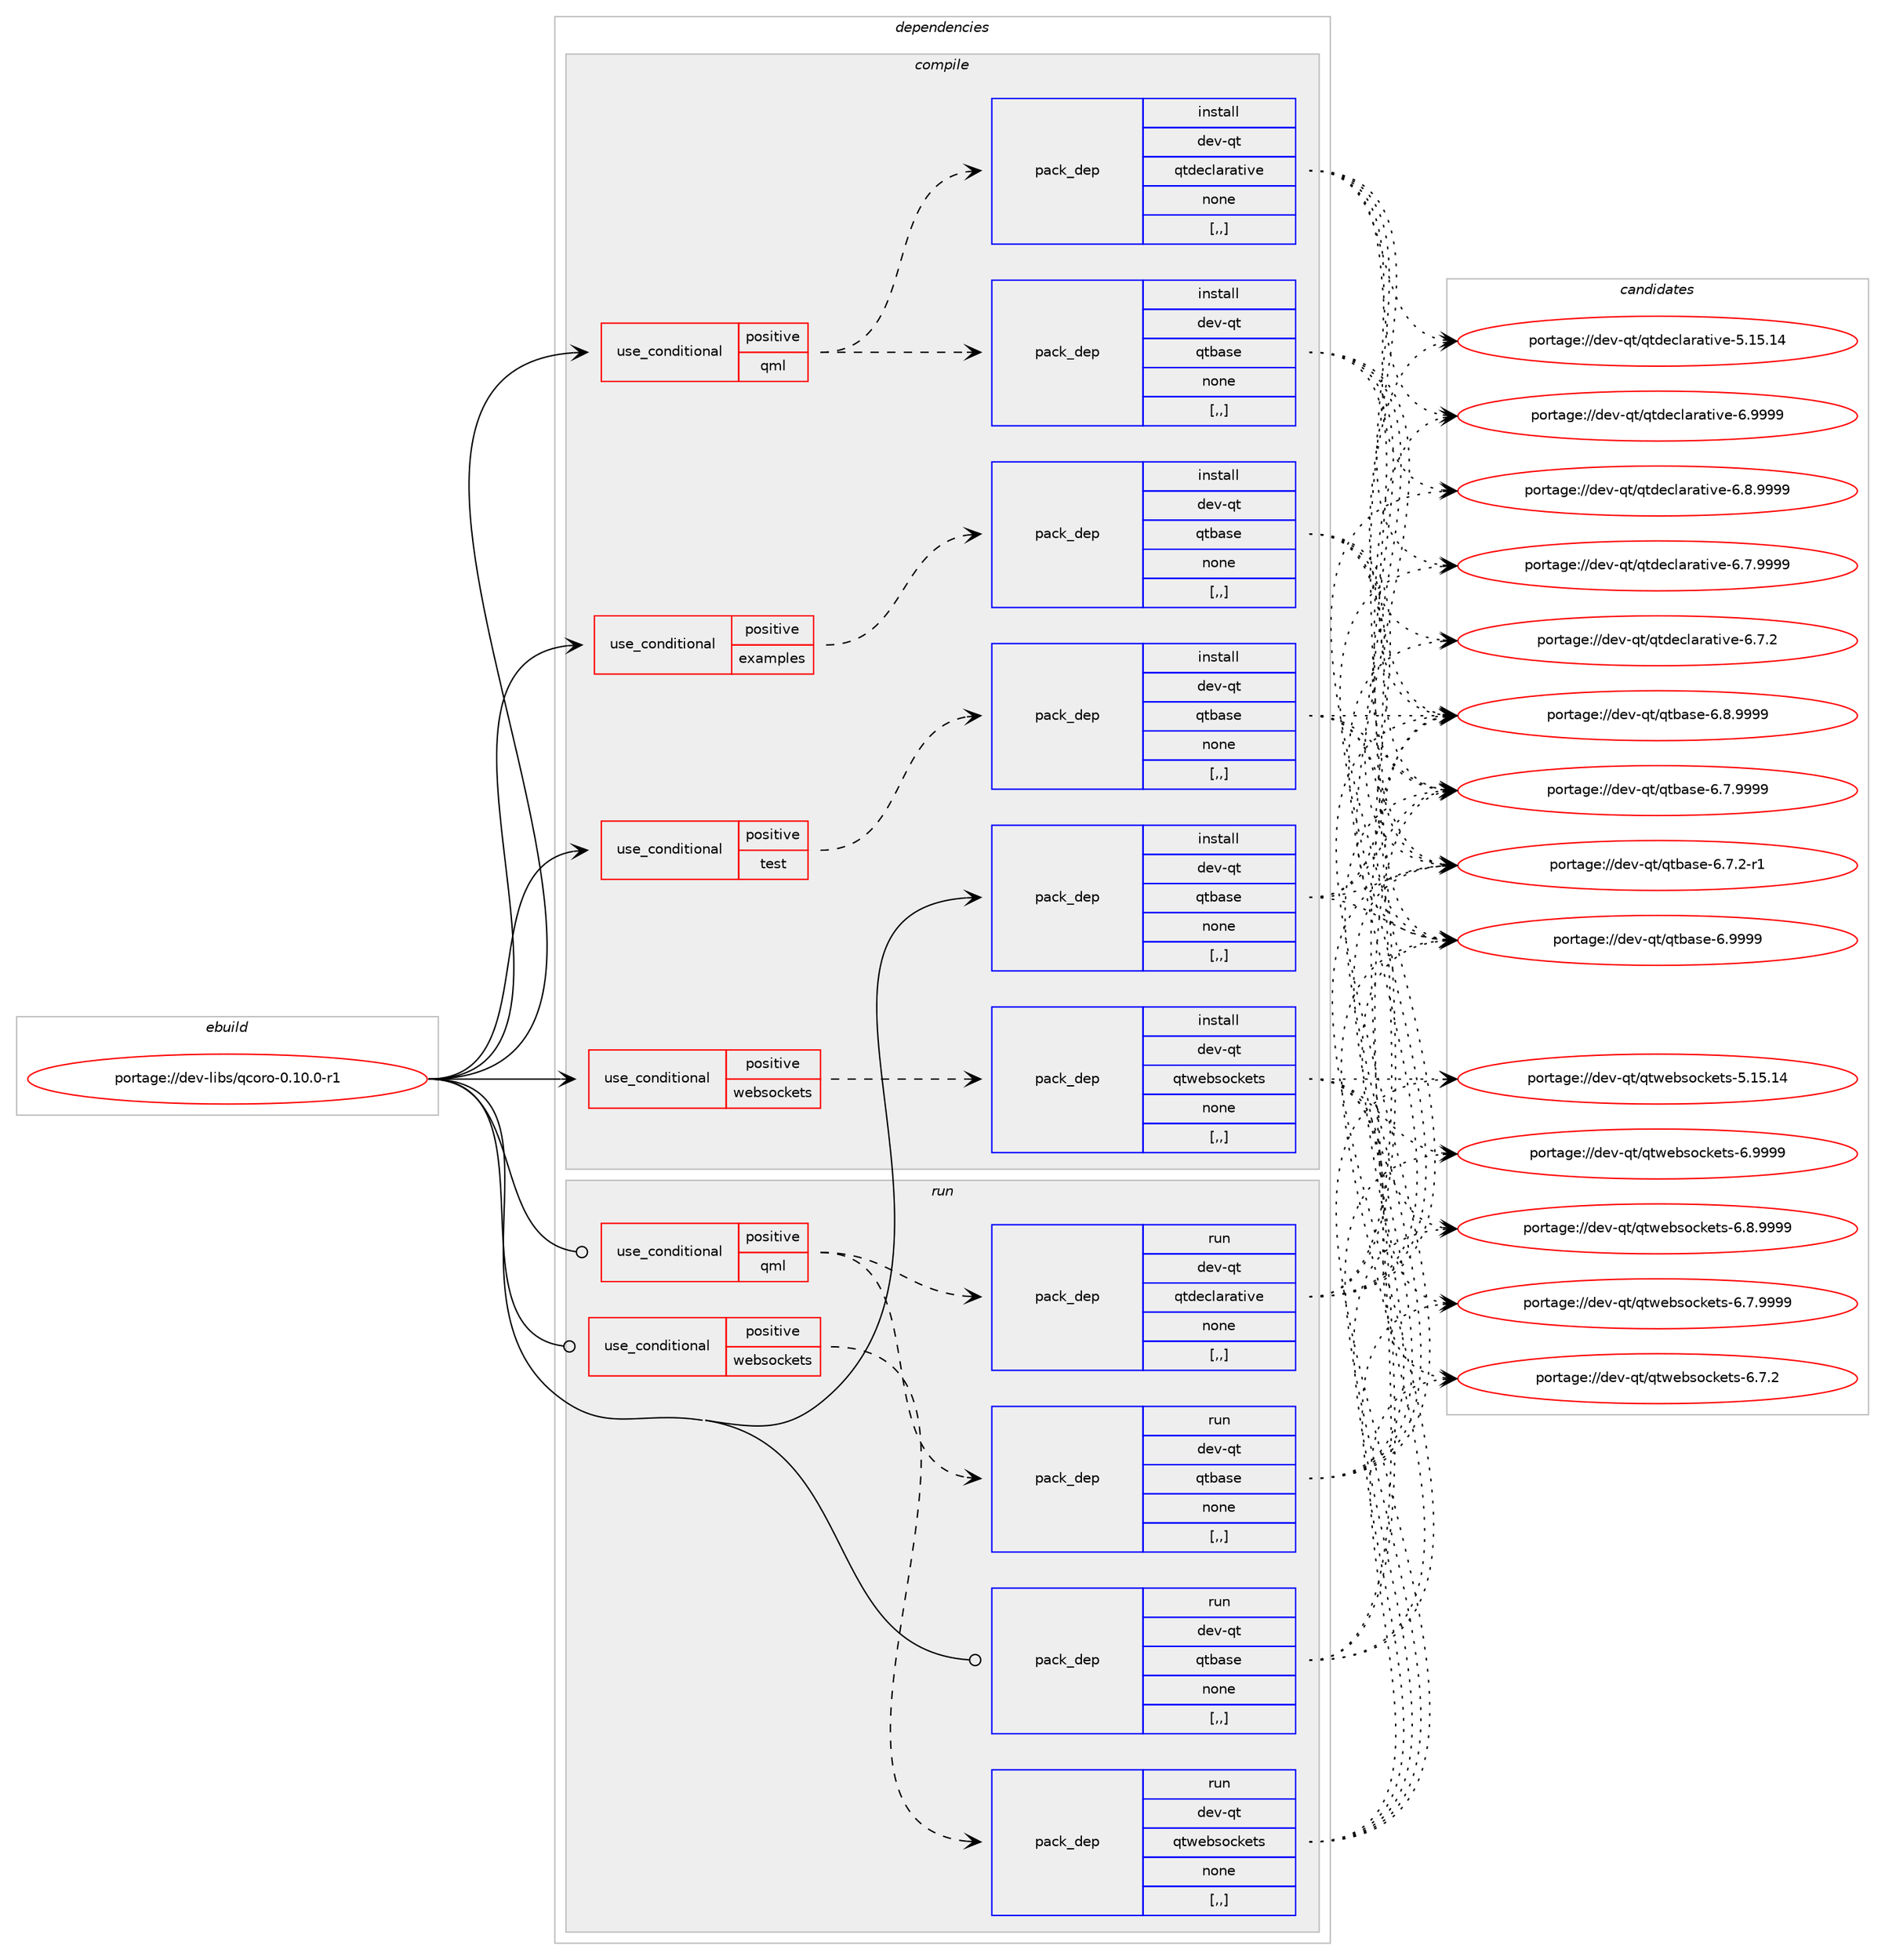 digraph prolog {

# *************
# Graph options
# *************

newrank=true;
concentrate=true;
compound=true;
graph [rankdir=LR,fontname=Helvetica,fontsize=10,ranksep=1.5];#, ranksep=2.5, nodesep=0.2];
edge  [arrowhead=vee];
node  [fontname=Helvetica,fontsize=10];

# **********
# The ebuild
# **********

subgraph cluster_leftcol {
color=gray;
label=<<i>ebuild</i>>;
id [label="portage://dev-libs/qcoro-0.10.0-r1", color=red, width=4, href="../dev-libs/qcoro-0.10.0-r1.svg"];
}

# ****************
# The dependencies
# ****************

subgraph cluster_midcol {
color=gray;
label=<<i>dependencies</i>>;
subgraph cluster_compile {
fillcolor="#eeeeee";
style=filled;
label=<<i>compile</i>>;
subgraph cond28088 {
dependency113621 [label=<<TABLE BORDER="0" CELLBORDER="1" CELLSPACING="0" CELLPADDING="4"><TR><TD ROWSPAN="3" CELLPADDING="10">use_conditional</TD></TR><TR><TD>positive</TD></TR><TR><TD>examples</TD></TR></TABLE>>, shape=none, color=red];
subgraph pack84334 {
dependency113622 [label=<<TABLE BORDER="0" CELLBORDER="1" CELLSPACING="0" CELLPADDING="4" WIDTH="220"><TR><TD ROWSPAN="6" CELLPADDING="30">pack_dep</TD></TR><TR><TD WIDTH="110">install</TD></TR><TR><TD>dev-qt</TD></TR><TR><TD>qtbase</TD></TR><TR><TD>none</TD></TR><TR><TD>[,,]</TD></TR></TABLE>>, shape=none, color=blue];
}
dependency113621:e -> dependency113622:w [weight=20,style="dashed",arrowhead="vee"];
}
id:e -> dependency113621:w [weight=20,style="solid",arrowhead="vee"];
subgraph cond28089 {
dependency113623 [label=<<TABLE BORDER="0" CELLBORDER="1" CELLSPACING="0" CELLPADDING="4"><TR><TD ROWSPAN="3" CELLPADDING="10">use_conditional</TD></TR><TR><TD>positive</TD></TR><TR><TD>qml</TD></TR></TABLE>>, shape=none, color=red];
subgraph pack84335 {
dependency113624 [label=<<TABLE BORDER="0" CELLBORDER="1" CELLSPACING="0" CELLPADDING="4" WIDTH="220"><TR><TD ROWSPAN="6" CELLPADDING="30">pack_dep</TD></TR><TR><TD WIDTH="110">install</TD></TR><TR><TD>dev-qt</TD></TR><TR><TD>qtbase</TD></TR><TR><TD>none</TD></TR><TR><TD>[,,]</TD></TR></TABLE>>, shape=none, color=blue];
}
dependency113623:e -> dependency113624:w [weight=20,style="dashed",arrowhead="vee"];
subgraph pack84336 {
dependency113625 [label=<<TABLE BORDER="0" CELLBORDER="1" CELLSPACING="0" CELLPADDING="4" WIDTH="220"><TR><TD ROWSPAN="6" CELLPADDING="30">pack_dep</TD></TR><TR><TD WIDTH="110">install</TD></TR><TR><TD>dev-qt</TD></TR><TR><TD>qtdeclarative</TD></TR><TR><TD>none</TD></TR><TR><TD>[,,]</TD></TR></TABLE>>, shape=none, color=blue];
}
dependency113623:e -> dependency113625:w [weight=20,style="dashed",arrowhead="vee"];
}
id:e -> dependency113623:w [weight=20,style="solid",arrowhead="vee"];
subgraph cond28090 {
dependency113626 [label=<<TABLE BORDER="0" CELLBORDER="1" CELLSPACING="0" CELLPADDING="4"><TR><TD ROWSPAN="3" CELLPADDING="10">use_conditional</TD></TR><TR><TD>positive</TD></TR><TR><TD>test</TD></TR></TABLE>>, shape=none, color=red];
subgraph pack84337 {
dependency113627 [label=<<TABLE BORDER="0" CELLBORDER="1" CELLSPACING="0" CELLPADDING="4" WIDTH="220"><TR><TD ROWSPAN="6" CELLPADDING="30">pack_dep</TD></TR><TR><TD WIDTH="110">install</TD></TR><TR><TD>dev-qt</TD></TR><TR><TD>qtbase</TD></TR><TR><TD>none</TD></TR><TR><TD>[,,]</TD></TR></TABLE>>, shape=none, color=blue];
}
dependency113626:e -> dependency113627:w [weight=20,style="dashed",arrowhead="vee"];
}
id:e -> dependency113626:w [weight=20,style="solid",arrowhead="vee"];
subgraph cond28091 {
dependency113628 [label=<<TABLE BORDER="0" CELLBORDER="1" CELLSPACING="0" CELLPADDING="4"><TR><TD ROWSPAN="3" CELLPADDING="10">use_conditional</TD></TR><TR><TD>positive</TD></TR><TR><TD>websockets</TD></TR></TABLE>>, shape=none, color=red];
subgraph pack84338 {
dependency113629 [label=<<TABLE BORDER="0" CELLBORDER="1" CELLSPACING="0" CELLPADDING="4" WIDTH="220"><TR><TD ROWSPAN="6" CELLPADDING="30">pack_dep</TD></TR><TR><TD WIDTH="110">install</TD></TR><TR><TD>dev-qt</TD></TR><TR><TD>qtwebsockets</TD></TR><TR><TD>none</TD></TR><TR><TD>[,,]</TD></TR></TABLE>>, shape=none, color=blue];
}
dependency113628:e -> dependency113629:w [weight=20,style="dashed",arrowhead="vee"];
}
id:e -> dependency113628:w [weight=20,style="solid",arrowhead="vee"];
subgraph pack84339 {
dependency113630 [label=<<TABLE BORDER="0" CELLBORDER="1" CELLSPACING="0" CELLPADDING="4" WIDTH="220"><TR><TD ROWSPAN="6" CELLPADDING="30">pack_dep</TD></TR><TR><TD WIDTH="110">install</TD></TR><TR><TD>dev-qt</TD></TR><TR><TD>qtbase</TD></TR><TR><TD>none</TD></TR><TR><TD>[,,]</TD></TR></TABLE>>, shape=none, color=blue];
}
id:e -> dependency113630:w [weight=20,style="solid",arrowhead="vee"];
}
subgraph cluster_compileandrun {
fillcolor="#eeeeee";
style=filled;
label=<<i>compile and run</i>>;
}
subgraph cluster_run {
fillcolor="#eeeeee";
style=filled;
label=<<i>run</i>>;
subgraph cond28092 {
dependency113631 [label=<<TABLE BORDER="0" CELLBORDER="1" CELLSPACING="0" CELLPADDING="4"><TR><TD ROWSPAN="3" CELLPADDING="10">use_conditional</TD></TR><TR><TD>positive</TD></TR><TR><TD>qml</TD></TR></TABLE>>, shape=none, color=red];
subgraph pack84340 {
dependency113632 [label=<<TABLE BORDER="0" CELLBORDER="1" CELLSPACING="0" CELLPADDING="4" WIDTH="220"><TR><TD ROWSPAN="6" CELLPADDING="30">pack_dep</TD></TR><TR><TD WIDTH="110">run</TD></TR><TR><TD>dev-qt</TD></TR><TR><TD>qtbase</TD></TR><TR><TD>none</TD></TR><TR><TD>[,,]</TD></TR></TABLE>>, shape=none, color=blue];
}
dependency113631:e -> dependency113632:w [weight=20,style="dashed",arrowhead="vee"];
subgraph pack84341 {
dependency113633 [label=<<TABLE BORDER="0" CELLBORDER="1" CELLSPACING="0" CELLPADDING="4" WIDTH="220"><TR><TD ROWSPAN="6" CELLPADDING="30">pack_dep</TD></TR><TR><TD WIDTH="110">run</TD></TR><TR><TD>dev-qt</TD></TR><TR><TD>qtdeclarative</TD></TR><TR><TD>none</TD></TR><TR><TD>[,,]</TD></TR></TABLE>>, shape=none, color=blue];
}
dependency113631:e -> dependency113633:w [weight=20,style="dashed",arrowhead="vee"];
}
id:e -> dependency113631:w [weight=20,style="solid",arrowhead="odot"];
subgraph cond28093 {
dependency113634 [label=<<TABLE BORDER="0" CELLBORDER="1" CELLSPACING="0" CELLPADDING="4"><TR><TD ROWSPAN="3" CELLPADDING="10">use_conditional</TD></TR><TR><TD>positive</TD></TR><TR><TD>websockets</TD></TR></TABLE>>, shape=none, color=red];
subgraph pack84342 {
dependency113635 [label=<<TABLE BORDER="0" CELLBORDER="1" CELLSPACING="0" CELLPADDING="4" WIDTH="220"><TR><TD ROWSPAN="6" CELLPADDING="30">pack_dep</TD></TR><TR><TD WIDTH="110">run</TD></TR><TR><TD>dev-qt</TD></TR><TR><TD>qtwebsockets</TD></TR><TR><TD>none</TD></TR><TR><TD>[,,]</TD></TR></TABLE>>, shape=none, color=blue];
}
dependency113634:e -> dependency113635:w [weight=20,style="dashed",arrowhead="vee"];
}
id:e -> dependency113634:w [weight=20,style="solid",arrowhead="odot"];
subgraph pack84343 {
dependency113636 [label=<<TABLE BORDER="0" CELLBORDER="1" CELLSPACING="0" CELLPADDING="4" WIDTH="220"><TR><TD ROWSPAN="6" CELLPADDING="30">pack_dep</TD></TR><TR><TD WIDTH="110">run</TD></TR><TR><TD>dev-qt</TD></TR><TR><TD>qtbase</TD></TR><TR><TD>none</TD></TR><TR><TD>[,,]</TD></TR></TABLE>>, shape=none, color=blue];
}
id:e -> dependency113636:w [weight=20,style="solid",arrowhead="odot"];
}
}

# **************
# The candidates
# **************

subgraph cluster_choices {
rank=same;
color=gray;
label=<<i>candidates</i>>;

subgraph choice84334 {
color=black;
nodesep=1;
choice1001011184511311647113116989711510145544657575757 [label="portage://dev-qt/qtbase-6.9999", color=red, width=4,href="../dev-qt/qtbase-6.9999.svg"];
choice10010111845113116471131169897115101455446564657575757 [label="portage://dev-qt/qtbase-6.8.9999", color=red, width=4,href="../dev-qt/qtbase-6.8.9999.svg"];
choice10010111845113116471131169897115101455446554657575757 [label="portage://dev-qt/qtbase-6.7.9999", color=red, width=4,href="../dev-qt/qtbase-6.7.9999.svg"];
choice100101118451131164711311698971151014554465546504511449 [label="portage://dev-qt/qtbase-6.7.2-r1", color=red, width=4,href="../dev-qt/qtbase-6.7.2-r1.svg"];
dependency113622:e -> choice1001011184511311647113116989711510145544657575757:w [style=dotted,weight="100"];
dependency113622:e -> choice10010111845113116471131169897115101455446564657575757:w [style=dotted,weight="100"];
dependency113622:e -> choice10010111845113116471131169897115101455446554657575757:w [style=dotted,weight="100"];
dependency113622:e -> choice100101118451131164711311698971151014554465546504511449:w [style=dotted,weight="100"];
}
subgraph choice84335 {
color=black;
nodesep=1;
choice1001011184511311647113116989711510145544657575757 [label="portage://dev-qt/qtbase-6.9999", color=red, width=4,href="../dev-qt/qtbase-6.9999.svg"];
choice10010111845113116471131169897115101455446564657575757 [label="portage://dev-qt/qtbase-6.8.9999", color=red, width=4,href="../dev-qt/qtbase-6.8.9999.svg"];
choice10010111845113116471131169897115101455446554657575757 [label="portage://dev-qt/qtbase-6.7.9999", color=red, width=4,href="../dev-qt/qtbase-6.7.9999.svg"];
choice100101118451131164711311698971151014554465546504511449 [label="portage://dev-qt/qtbase-6.7.2-r1", color=red, width=4,href="../dev-qt/qtbase-6.7.2-r1.svg"];
dependency113624:e -> choice1001011184511311647113116989711510145544657575757:w [style=dotted,weight="100"];
dependency113624:e -> choice10010111845113116471131169897115101455446564657575757:w [style=dotted,weight="100"];
dependency113624:e -> choice10010111845113116471131169897115101455446554657575757:w [style=dotted,weight="100"];
dependency113624:e -> choice100101118451131164711311698971151014554465546504511449:w [style=dotted,weight="100"];
}
subgraph choice84336 {
color=black;
nodesep=1;
choice100101118451131164711311610010199108971149711610511810145544657575757 [label="portage://dev-qt/qtdeclarative-6.9999", color=red, width=4,href="../dev-qt/qtdeclarative-6.9999.svg"];
choice1001011184511311647113116100101991089711497116105118101455446564657575757 [label="portage://dev-qt/qtdeclarative-6.8.9999", color=red, width=4,href="../dev-qt/qtdeclarative-6.8.9999.svg"];
choice1001011184511311647113116100101991089711497116105118101455446554657575757 [label="portage://dev-qt/qtdeclarative-6.7.9999", color=red, width=4,href="../dev-qt/qtdeclarative-6.7.9999.svg"];
choice1001011184511311647113116100101991089711497116105118101455446554650 [label="portage://dev-qt/qtdeclarative-6.7.2", color=red, width=4,href="../dev-qt/qtdeclarative-6.7.2.svg"];
choice10010111845113116471131161001019910897114971161051181014553464953464952 [label="portage://dev-qt/qtdeclarative-5.15.14", color=red, width=4,href="../dev-qt/qtdeclarative-5.15.14.svg"];
dependency113625:e -> choice100101118451131164711311610010199108971149711610511810145544657575757:w [style=dotted,weight="100"];
dependency113625:e -> choice1001011184511311647113116100101991089711497116105118101455446564657575757:w [style=dotted,weight="100"];
dependency113625:e -> choice1001011184511311647113116100101991089711497116105118101455446554657575757:w [style=dotted,weight="100"];
dependency113625:e -> choice1001011184511311647113116100101991089711497116105118101455446554650:w [style=dotted,weight="100"];
dependency113625:e -> choice10010111845113116471131161001019910897114971161051181014553464953464952:w [style=dotted,weight="100"];
}
subgraph choice84337 {
color=black;
nodesep=1;
choice1001011184511311647113116989711510145544657575757 [label="portage://dev-qt/qtbase-6.9999", color=red, width=4,href="../dev-qt/qtbase-6.9999.svg"];
choice10010111845113116471131169897115101455446564657575757 [label="portage://dev-qt/qtbase-6.8.9999", color=red, width=4,href="../dev-qt/qtbase-6.8.9999.svg"];
choice10010111845113116471131169897115101455446554657575757 [label="portage://dev-qt/qtbase-6.7.9999", color=red, width=4,href="../dev-qt/qtbase-6.7.9999.svg"];
choice100101118451131164711311698971151014554465546504511449 [label="portage://dev-qt/qtbase-6.7.2-r1", color=red, width=4,href="../dev-qt/qtbase-6.7.2-r1.svg"];
dependency113627:e -> choice1001011184511311647113116989711510145544657575757:w [style=dotted,weight="100"];
dependency113627:e -> choice10010111845113116471131169897115101455446564657575757:w [style=dotted,weight="100"];
dependency113627:e -> choice10010111845113116471131169897115101455446554657575757:w [style=dotted,weight="100"];
dependency113627:e -> choice100101118451131164711311698971151014554465546504511449:w [style=dotted,weight="100"];
}
subgraph choice84338 {
color=black;
nodesep=1;
choice1001011184511311647113116119101981151119910710111611545544657575757 [label="portage://dev-qt/qtwebsockets-6.9999", color=red, width=4,href="../dev-qt/qtwebsockets-6.9999.svg"];
choice10010111845113116471131161191019811511199107101116115455446564657575757 [label="portage://dev-qt/qtwebsockets-6.8.9999", color=red, width=4,href="../dev-qt/qtwebsockets-6.8.9999.svg"];
choice10010111845113116471131161191019811511199107101116115455446554657575757 [label="portage://dev-qt/qtwebsockets-6.7.9999", color=red, width=4,href="../dev-qt/qtwebsockets-6.7.9999.svg"];
choice10010111845113116471131161191019811511199107101116115455446554650 [label="portage://dev-qt/qtwebsockets-6.7.2", color=red, width=4,href="../dev-qt/qtwebsockets-6.7.2.svg"];
choice100101118451131164711311611910198115111991071011161154553464953464952 [label="portage://dev-qt/qtwebsockets-5.15.14", color=red, width=4,href="../dev-qt/qtwebsockets-5.15.14.svg"];
dependency113629:e -> choice1001011184511311647113116119101981151119910710111611545544657575757:w [style=dotted,weight="100"];
dependency113629:e -> choice10010111845113116471131161191019811511199107101116115455446564657575757:w [style=dotted,weight="100"];
dependency113629:e -> choice10010111845113116471131161191019811511199107101116115455446554657575757:w [style=dotted,weight="100"];
dependency113629:e -> choice10010111845113116471131161191019811511199107101116115455446554650:w [style=dotted,weight="100"];
dependency113629:e -> choice100101118451131164711311611910198115111991071011161154553464953464952:w [style=dotted,weight="100"];
}
subgraph choice84339 {
color=black;
nodesep=1;
choice1001011184511311647113116989711510145544657575757 [label="portage://dev-qt/qtbase-6.9999", color=red, width=4,href="../dev-qt/qtbase-6.9999.svg"];
choice10010111845113116471131169897115101455446564657575757 [label="portage://dev-qt/qtbase-6.8.9999", color=red, width=4,href="../dev-qt/qtbase-6.8.9999.svg"];
choice10010111845113116471131169897115101455446554657575757 [label="portage://dev-qt/qtbase-6.7.9999", color=red, width=4,href="../dev-qt/qtbase-6.7.9999.svg"];
choice100101118451131164711311698971151014554465546504511449 [label="portage://dev-qt/qtbase-6.7.2-r1", color=red, width=4,href="../dev-qt/qtbase-6.7.2-r1.svg"];
dependency113630:e -> choice1001011184511311647113116989711510145544657575757:w [style=dotted,weight="100"];
dependency113630:e -> choice10010111845113116471131169897115101455446564657575757:w [style=dotted,weight="100"];
dependency113630:e -> choice10010111845113116471131169897115101455446554657575757:w [style=dotted,weight="100"];
dependency113630:e -> choice100101118451131164711311698971151014554465546504511449:w [style=dotted,weight="100"];
}
subgraph choice84340 {
color=black;
nodesep=1;
choice1001011184511311647113116989711510145544657575757 [label="portage://dev-qt/qtbase-6.9999", color=red, width=4,href="../dev-qt/qtbase-6.9999.svg"];
choice10010111845113116471131169897115101455446564657575757 [label="portage://dev-qt/qtbase-6.8.9999", color=red, width=4,href="../dev-qt/qtbase-6.8.9999.svg"];
choice10010111845113116471131169897115101455446554657575757 [label="portage://dev-qt/qtbase-6.7.9999", color=red, width=4,href="../dev-qt/qtbase-6.7.9999.svg"];
choice100101118451131164711311698971151014554465546504511449 [label="portage://dev-qt/qtbase-6.7.2-r1", color=red, width=4,href="../dev-qt/qtbase-6.7.2-r1.svg"];
dependency113632:e -> choice1001011184511311647113116989711510145544657575757:w [style=dotted,weight="100"];
dependency113632:e -> choice10010111845113116471131169897115101455446564657575757:w [style=dotted,weight="100"];
dependency113632:e -> choice10010111845113116471131169897115101455446554657575757:w [style=dotted,weight="100"];
dependency113632:e -> choice100101118451131164711311698971151014554465546504511449:w [style=dotted,weight="100"];
}
subgraph choice84341 {
color=black;
nodesep=1;
choice100101118451131164711311610010199108971149711610511810145544657575757 [label="portage://dev-qt/qtdeclarative-6.9999", color=red, width=4,href="../dev-qt/qtdeclarative-6.9999.svg"];
choice1001011184511311647113116100101991089711497116105118101455446564657575757 [label="portage://dev-qt/qtdeclarative-6.8.9999", color=red, width=4,href="../dev-qt/qtdeclarative-6.8.9999.svg"];
choice1001011184511311647113116100101991089711497116105118101455446554657575757 [label="portage://dev-qt/qtdeclarative-6.7.9999", color=red, width=4,href="../dev-qt/qtdeclarative-6.7.9999.svg"];
choice1001011184511311647113116100101991089711497116105118101455446554650 [label="portage://dev-qt/qtdeclarative-6.7.2", color=red, width=4,href="../dev-qt/qtdeclarative-6.7.2.svg"];
choice10010111845113116471131161001019910897114971161051181014553464953464952 [label="portage://dev-qt/qtdeclarative-5.15.14", color=red, width=4,href="../dev-qt/qtdeclarative-5.15.14.svg"];
dependency113633:e -> choice100101118451131164711311610010199108971149711610511810145544657575757:w [style=dotted,weight="100"];
dependency113633:e -> choice1001011184511311647113116100101991089711497116105118101455446564657575757:w [style=dotted,weight="100"];
dependency113633:e -> choice1001011184511311647113116100101991089711497116105118101455446554657575757:w [style=dotted,weight="100"];
dependency113633:e -> choice1001011184511311647113116100101991089711497116105118101455446554650:w [style=dotted,weight="100"];
dependency113633:e -> choice10010111845113116471131161001019910897114971161051181014553464953464952:w [style=dotted,weight="100"];
}
subgraph choice84342 {
color=black;
nodesep=1;
choice1001011184511311647113116119101981151119910710111611545544657575757 [label="portage://dev-qt/qtwebsockets-6.9999", color=red, width=4,href="../dev-qt/qtwebsockets-6.9999.svg"];
choice10010111845113116471131161191019811511199107101116115455446564657575757 [label="portage://dev-qt/qtwebsockets-6.8.9999", color=red, width=4,href="../dev-qt/qtwebsockets-6.8.9999.svg"];
choice10010111845113116471131161191019811511199107101116115455446554657575757 [label="portage://dev-qt/qtwebsockets-6.7.9999", color=red, width=4,href="../dev-qt/qtwebsockets-6.7.9999.svg"];
choice10010111845113116471131161191019811511199107101116115455446554650 [label="portage://dev-qt/qtwebsockets-6.7.2", color=red, width=4,href="../dev-qt/qtwebsockets-6.7.2.svg"];
choice100101118451131164711311611910198115111991071011161154553464953464952 [label="portage://dev-qt/qtwebsockets-5.15.14", color=red, width=4,href="../dev-qt/qtwebsockets-5.15.14.svg"];
dependency113635:e -> choice1001011184511311647113116119101981151119910710111611545544657575757:w [style=dotted,weight="100"];
dependency113635:e -> choice10010111845113116471131161191019811511199107101116115455446564657575757:w [style=dotted,weight="100"];
dependency113635:e -> choice10010111845113116471131161191019811511199107101116115455446554657575757:w [style=dotted,weight="100"];
dependency113635:e -> choice10010111845113116471131161191019811511199107101116115455446554650:w [style=dotted,weight="100"];
dependency113635:e -> choice100101118451131164711311611910198115111991071011161154553464953464952:w [style=dotted,weight="100"];
}
subgraph choice84343 {
color=black;
nodesep=1;
choice1001011184511311647113116989711510145544657575757 [label="portage://dev-qt/qtbase-6.9999", color=red, width=4,href="../dev-qt/qtbase-6.9999.svg"];
choice10010111845113116471131169897115101455446564657575757 [label="portage://dev-qt/qtbase-6.8.9999", color=red, width=4,href="../dev-qt/qtbase-6.8.9999.svg"];
choice10010111845113116471131169897115101455446554657575757 [label="portage://dev-qt/qtbase-6.7.9999", color=red, width=4,href="../dev-qt/qtbase-6.7.9999.svg"];
choice100101118451131164711311698971151014554465546504511449 [label="portage://dev-qt/qtbase-6.7.2-r1", color=red, width=4,href="../dev-qt/qtbase-6.7.2-r1.svg"];
dependency113636:e -> choice1001011184511311647113116989711510145544657575757:w [style=dotted,weight="100"];
dependency113636:e -> choice10010111845113116471131169897115101455446564657575757:w [style=dotted,weight="100"];
dependency113636:e -> choice10010111845113116471131169897115101455446554657575757:w [style=dotted,weight="100"];
dependency113636:e -> choice100101118451131164711311698971151014554465546504511449:w [style=dotted,weight="100"];
}
}

}
